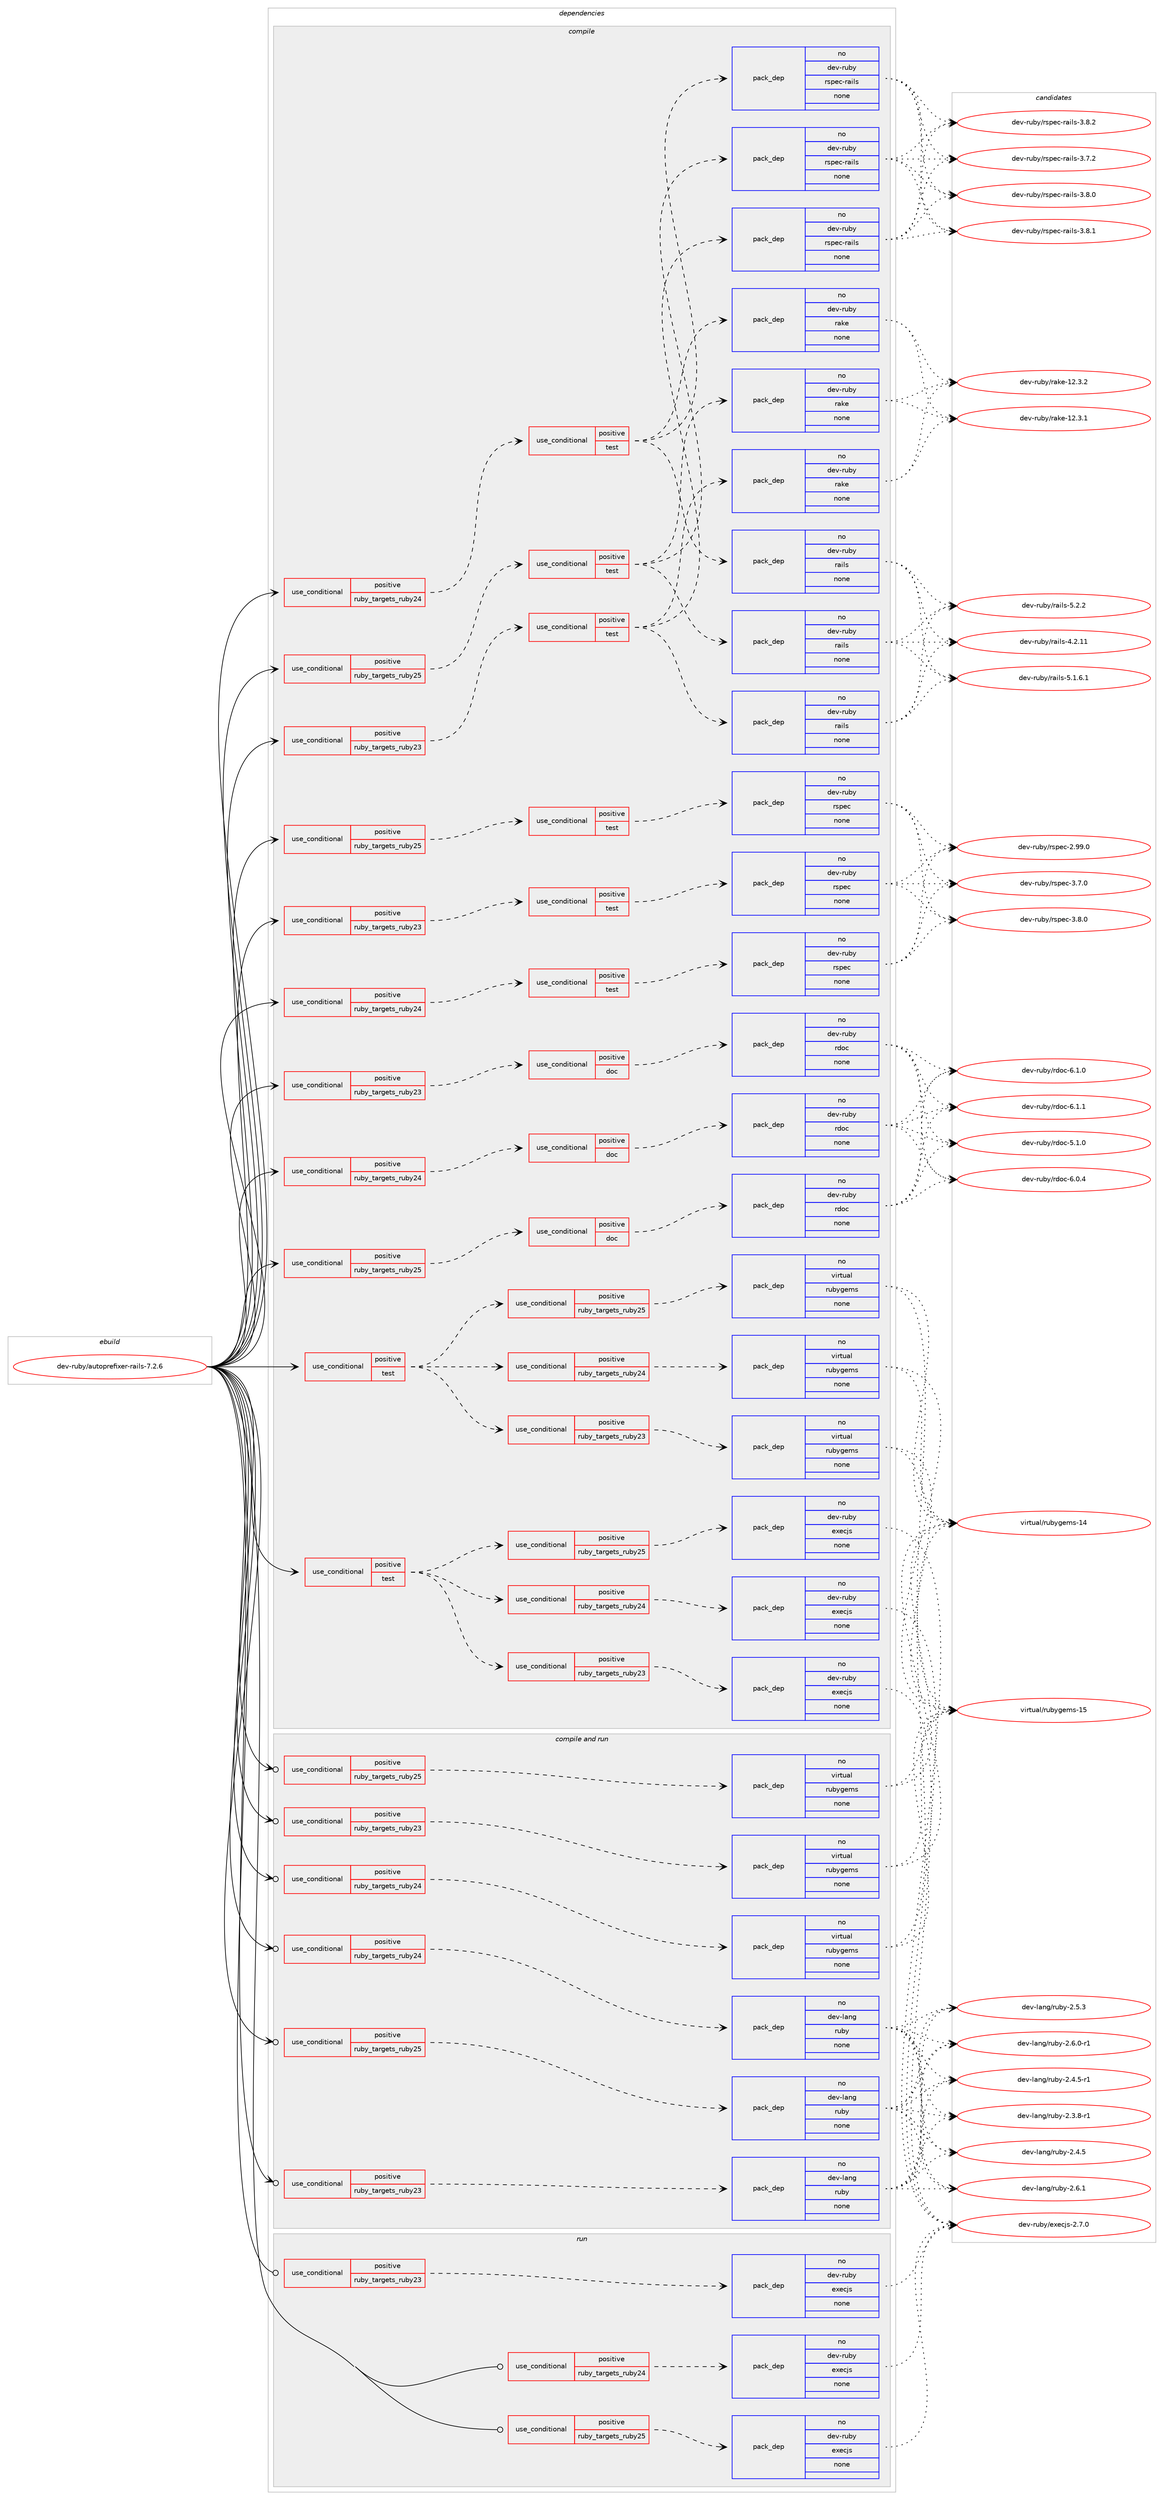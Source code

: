 digraph prolog {

# *************
# Graph options
# *************

newrank=true;
concentrate=true;
compound=true;
graph [rankdir=LR,fontname=Helvetica,fontsize=10,ranksep=1.5];#, ranksep=2.5, nodesep=0.2];
edge  [arrowhead=vee];
node  [fontname=Helvetica,fontsize=10];

# **********
# The ebuild
# **********

subgraph cluster_leftcol {
color=gray;
rank=same;
label=<<i>ebuild</i>>;
id [label="dev-ruby/autoprefixer-rails-7.2.6", color=red, width=4, href="../dev-ruby/autoprefixer-rails-7.2.6.svg"];
}

# ****************
# The dependencies
# ****************

subgraph cluster_midcol {
color=gray;
label=<<i>dependencies</i>>;
subgraph cluster_compile {
fillcolor="#eeeeee";
style=filled;
label=<<i>compile</i>>;
subgraph cond393991 {
dependency1482179 [label=<<TABLE BORDER="0" CELLBORDER="1" CELLSPACING="0" CELLPADDING="4"><TR><TD ROWSPAN="3" CELLPADDING="10">use_conditional</TD></TR><TR><TD>positive</TD></TR><TR><TD>ruby_targets_ruby23</TD></TR></TABLE>>, shape=none, color=red];
subgraph cond393992 {
dependency1482180 [label=<<TABLE BORDER="0" CELLBORDER="1" CELLSPACING="0" CELLPADDING="4"><TR><TD ROWSPAN="3" CELLPADDING="10">use_conditional</TD></TR><TR><TD>positive</TD></TR><TR><TD>doc</TD></TR></TABLE>>, shape=none, color=red];
subgraph pack1064756 {
dependency1482181 [label=<<TABLE BORDER="0" CELLBORDER="1" CELLSPACING="0" CELLPADDING="4" WIDTH="220"><TR><TD ROWSPAN="6" CELLPADDING="30">pack_dep</TD></TR><TR><TD WIDTH="110">no</TD></TR><TR><TD>dev-ruby</TD></TR><TR><TD>rdoc</TD></TR><TR><TD>none</TD></TR><TR><TD></TD></TR></TABLE>>, shape=none, color=blue];
}
dependency1482180:e -> dependency1482181:w [weight=20,style="dashed",arrowhead="vee"];
}
dependency1482179:e -> dependency1482180:w [weight=20,style="dashed",arrowhead="vee"];
}
id:e -> dependency1482179:w [weight=20,style="solid",arrowhead="vee"];
subgraph cond393993 {
dependency1482182 [label=<<TABLE BORDER="0" CELLBORDER="1" CELLSPACING="0" CELLPADDING="4"><TR><TD ROWSPAN="3" CELLPADDING="10">use_conditional</TD></TR><TR><TD>positive</TD></TR><TR><TD>ruby_targets_ruby23</TD></TR></TABLE>>, shape=none, color=red];
subgraph cond393994 {
dependency1482183 [label=<<TABLE BORDER="0" CELLBORDER="1" CELLSPACING="0" CELLPADDING="4"><TR><TD ROWSPAN="3" CELLPADDING="10">use_conditional</TD></TR><TR><TD>positive</TD></TR><TR><TD>test</TD></TR></TABLE>>, shape=none, color=red];
subgraph pack1064757 {
dependency1482184 [label=<<TABLE BORDER="0" CELLBORDER="1" CELLSPACING="0" CELLPADDING="4" WIDTH="220"><TR><TD ROWSPAN="6" CELLPADDING="30">pack_dep</TD></TR><TR><TD WIDTH="110">no</TD></TR><TR><TD>dev-ruby</TD></TR><TR><TD>rails</TD></TR><TR><TD>none</TD></TR><TR><TD></TD></TR></TABLE>>, shape=none, color=blue];
}
dependency1482183:e -> dependency1482184:w [weight=20,style="dashed",arrowhead="vee"];
subgraph pack1064758 {
dependency1482185 [label=<<TABLE BORDER="0" CELLBORDER="1" CELLSPACING="0" CELLPADDING="4" WIDTH="220"><TR><TD ROWSPAN="6" CELLPADDING="30">pack_dep</TD></TR><TR><TD WIDTH="110">no</TD></TR><TR><TD>dev-ruby</TD></TR><TR><TD>rake</TD></TR><TR><TD>none</TD></TR><TR><TD></TD></TR></TABLE>>, shape=none, color=blue];
}
dependency1482183:e -> dependency1482185:w [weight=20,style="dashed",arrowhead="vee"];
subgraph pack1064759 {
dependency1482186 [label=<<TABLE BORDER="0" CELLBORDER="1" CELLSPACING="0" CELLPADDING="4" WIDTH="220"><TR><TD ROWSPAN="6" CELLPADDING="30">pack_dep</TD></TR><TR><TD WIDTH="110">no</TD></TR><TR><TD>dev-ruby</TD></TR><TR><TD>rspec-rails</TD></TR><TR><TD>none</TD></TR><TR><TD></TD></TR></TABLE>>, shape=none, color=blue];
}
dependency1482183:e -> dependency1482186:w [weight=20,style="dashed",arrowhead="vee"];
}
dependency1482182:e -> dependency1482183:w [weight=20,style="dashed",arrowhead="vee"];
}
id:e -> dependency1482182:w [weight=20,style="solid",arrowhead="vee"];
subgraph cond393995 {
dependency1482187 [label=<<TABLE BORDER="0" CELLBORDER="1" CELLSPACING="0" CELLPADDING="4"><TR><TD ROWSPAN="3" CELLPADDING="10">use_conditional</TD></TR><TR><TD>positive</TD></TR><TR><TD>ruby_targets_ruby23</TD></TR></TABLE>>, shape=none, color=red];
subgraph cond393996 {
dependency1482188 [label=<<TABLE BORDER="0" CELLBORDER="1" CELLSPACING="0" CELLPADDING="4"><TR><TD ROWSPAN="3" CELLPADDING="10">use_conditional</TD></TR><TR><TD>positive</TD></TR><TR><TD>test</TD></TR></TABLE>>, shape=none, color=red];
subgraph pack1064760 {
dependency1482189 [label=<<TABLE BORDER="0" CELLBORDER="1" CELLSPACING="0" CELLPADDING="4" WIDTH="220"><TR><TD ROWSPAN="6" CELLPADDING="30">pack_dep</TD></TR><TR><TD WIDTH="110">no</TD></TR><TR><TD>dev-ruby</TD></TR><TR><TD>rspec</TD></TR><TR><TD>none</TD></TR><TR><TD></TD></TR></TABLE>>, shape=none, color=blue];
}
dependency1482188:e -> dependency1482189:w [weight=20,style="dashed",arrowhead="vee"];
}
dependency1482187:e -> dependency1482188:w [weight=20,style="dashed",arrowhead="vee"];
}
id:e -> dependency1482187:w [weight=20,style="solid",arrowhead="vee"];
subgraph cond393997 {
dependency1482190 [label=<<TABLE BORDER="0" CELLBORDER="1" CELLSPACING="0" CELLPADDING="4"><TR><TD ROWSPAN="3" CELLPADDING="10">use_conditional</TD></TR><TR><TD>positive</TD></TR><TR><TD>ruby_targets_ruby24</TD></TR></TABLE>>, shape=none, color=red];
subgraph cond393998 {
dependency1482191 [label=<<TABLE BORDER="0" CELLBORDER="1" CELLSPACING="0" CELLPADDING="4"><TR><TD ROWSPAN="3" CELLPADDING="10">use_conditional</TD></TR><TR><TD>positive</TD></TR><TR><TD>doc</TD></TR></TABLE>>, shape=none, color=red];
subgraph pack1064761 {
dependency1482192 [label=<<TABLE BORDER="0" CELLBORDER="1" CELLSPACING="0" CELLPADDING="4" WIDTH="220"><TR><TD ROWSPAN="6" CELLPADDING="30">pack_dep</TD></TR><TR><TD WIDTH="110">no</TD></TR><TR><TD>dev-ruby</TD></TR><TR><TD>rdoc</TD></TR><TR><TD>none</TD></TR><TR><TD></TD></TR></TABLE>>, shape=none, color=blue];
}
dependency1482191:e -> dependency1482192:w [weight=20,style="dashed",arrowhead="vee"];
}
dependency1482190:e -> dependency1482191:w [weight=20,style="dashed",arrowhead="vee"];
}
id:e -> dependency1482190:w [weight=20,style="solid",arrowhead="vee"];
subgraph cond393999 {
dependency1482193 [label=<<TABLE BORDER="0" CELLBORDER="1" CELLSPACING="0" CELLPADDING="4"><TR><TD ROWSPAN="3" CELLPADDING="10">use_conditional</TD></TR><TR><TD>positive</TD></TR><TR><TD>ruby_targets_ruby24</TD></TR></TABLE>>, shape=none, color=red];
subgraph cond394000 {
dependency1482194 [label=<<TABLE BORDER="0" CELLBORDER="1" CELLSPACING="0" CELLPADDING="4"><TR><TD ROWSPAN="3" CELLPADDING="10">use_conditional</TD></TR><TR><TD>positive</TD></TR><TR><TD>test</TD></TR></TABLE>>, shape=none, color=red];
subgraph pack1064762 {
dependency1482195 [label=<<TABLE BORDER="0" CELLBORDER="1" CELLSPACING="0" CELLPADDING="4" WIDTH="220"><TR><TD ROWSPAN="6" CELLPADDING="30">pack_dep</TD></TR><TR><TD WIDTH="110">no</TD></TR><TR><TD>dev-ruby</TD></TR><TR><TD>rails</TD></TR><TR><TD>none</TD></TR><TR><TD></TD></TR></TABLE>>, shape=none, color=blue];
}
dependency1482194:e -> dependency1482195:w [weight=20,style="dashed",arrowhead="vee"];
subgraph pack1064763 {
dependency1482196 [label=<<TABLE BORDER="0" CELLBORDER="1" CELLSPACING="0" CELLPADDING="4" WIDTH="220"><TR><TD ROWSPAN="6" CELLPADDING="30">pack_dep</TD></TR><TR><TD WIDTH="110">no</TD></TR><TR><TD>dev-ruby</TD></TR><TR><TD>rake</TD></TR><TR><TD>none</TD></TR><TR><TD></TD></TR></TABLE>>, shape=none, color=blue];
}
dependency1482194:e -> dependency1482196:w [weight=20,style="dashed",arrowhead="vee"];
subgraph pack1064764 {
dependency1482197 [label=<<TABLE BORDER="0" CELLBORDER="1" CELLSPACING="0" CELLPADDING="4" WIDTH="220"><TR><TD ROWSPAN="6" CELLPADDING="30">pack_dep</TD></TR><TR><TD WIDTH="110">no</TD></TR><TR><TD>dev-ruby</TD></TR><TR><TD>rspec-rails</TD></TR><TR><TD>none</TD></TR><TR><TD></TD></TR></TABLE>>, shape=none, color=blue];
}
dependency1482194:e -> dependency1482197:w [weight=20,style="dashed",arrowhead="vee"];
}
dependency1482193:e -> dependency1482194:w [weight=20,style="dashed",arrowhead="vee"];
}
id:e -> dependency1482193:w [weight=20,style="solid",arrowhead="vee"];
subgraph cond394001 {
dependency1482198 [label=<<TABLE BORDER="0" CELLBORDER="1" CELLSPACING="0" CELLPADDING="4"><TR><TD ROWSPAN="3" CELLPADDING="10">use_conditional</TD></TR><TR><TD>positive</TD></TR><TR><TD>ruby_targets_ruby24</TD></TR></TABLE>>, shape=none, color=red];
subgraph cond394002 {
dependency1482199 [label=<<TABLE BORDER="0" CELLBORDER="1" CELLSPACING="0" CELLPADDING="4"><TR><TD ROWSPAN="3" CELLPADDING="10">use_conditional</TD></TR><TR><TD>positive</TD></TR><TR><TD>test</TD></TR></TABLE>>, shape=none, color=red];
subgraph pack1064765 {
dependency1482200 [label=<<TABLE BORDER="0" CELLBORDER="1" CELLSPACING="0" CELLPADDING="4" WIDTH="220"><TR><TD ROWSPAN="6" CELLPADDING="30">pack_dep</TD></TR><TR><TD WIDTH="110">no</TD></TR><TR><TD>dev-ruby</TD></TR><TR><TD>rspec</TD></TR><TR><TD>none</TD></TR><TR><TD></TD></TR></TABLE>>, shape=none, color=blue];
}
dependency1482199:e -> dependency1482200:w [weight=20,style="dashed",arrowhead="vee"];
}
dependency1482198:e -> dependency1482199:w [weight=20,style="dashed",arrowhead="vee"];
}
id:e -> dependency1482198:w [weight=20,style="solid",arrowhead="vee"];
subgraph cond394003 {
dependency1482201 [label=<<TABLE BORDER="0" CELLBORDER="1" CELLSPACING="0" CELLPADDING="4"><TR><TD ROWSPAN="3" CELLPADDING="10">use_conditional</TD></TR><TR><TD>positive</TD></TR><TR><TD>ruby_targets_ruby25</TD></TR></TABLE>>, shape=none, color=red];
subgraph cond394004 {
dependency1482202 [label=<<TABLE BORDER="0" CELLBORDER="1" CELLSPACING="0" CELLPADDING="4"><TR><TD ROWSPAN="3" CELLPADDING="10">use_conditional</TD></TR><TR><TD>positive</TD></TR><TR><TD>doc</TD></TR></TABLE>>, shape=none, color=red];
subgraph pack1064766 {
dependency1482203 [label=<<TABLE BORDER="0" CELLBORDER="1" CELLSPACING="0" CELLPADDING="4" WIDTH="220"><TR><TD ROWSPAN="6" CELLPADDING="30">pack_dep</TD></TR><TR><TD WIDTH="110">no</TD></TR><TR><TD>dev-ruby</TD></TR><TR><TD>rdoc</TD></TR><TR><TD>none</TD></TR><TR><TD></TD></TR></TABLE>>, shape=none, color=blue];
}
dependency1482202:e -> dependency1482203:w [weight=20,style="dashed",arrowhead="vee"];
}
dependency1482201:e -> dependency1482202:w [weight=20,style="dashed",arrowhead="vee"];
}
id:e -> dependency1482201:w [weight=20,style="solid",arrowhead="vee"];
subgraph cond394005 {
dependency1482204 [label=<<TABLE BORDER="0" CELLBORDER="1" CELLSPACING="0" CELLPADDING="4"><TR><TD ROWSPAN="3" CELLPADDING="10">use_conditional</TD></TR><TR><TD>positive</TD></TR><TR><TD>ruby_targets_ruby25</TD></TR></TABLE>>, shape=none, color=red];
subgraph cond394006 {
dependency1482205 [label=<<TABLE BORDER="0" CELLBORDER="1" CELLSPACING="0" CELLPADDING="4"><TR><TD ROWSPAN="3" CELLPADDING="10">use_conditional</TD></TR><TR><TD>positive</TD></TR><TR><TD>test</TD></TR></TABLE>>, shape=none, color=red];
subgraph pack1064767 {
dependency1482206 [label=<<TABLE BORDER="0" CELLBORDER="1" CELLSPACING="0" CELLPADDING="4" WIDTH="220"><TR><TD ROWSPAN="6" CELLPADDING="30">pack_dep</TD></TR><TR><TD WIDTH="110">no</TD></TR><TR><TD>dev-ruby</TD></TR><TR><TD>rails</TD></TR><TR><TD>none</TD></TR><TR><TD></TD></TR></TABLE>>, shape=none, color=blue];
}
dependency1482205:e -> dependency1482206:w [weight=20,style="dashed",arrowhead="vee"];
subgraph pack1064768 {
dependency1482207 [label=<<TABLE BORDER="0" CELLBORDER="1" CELLSPACING="0" CELLPADDING="4" WIDTH="220"><TR><TD ROWSPAN="6" CELLPADDING="30">pack_dep</TD></TR><TR><TD WIDTH="110">no</TD></TR><TR><TD>dev-ruby</TD></TR><TR><TD>rake</TD></TR><TR><TD>none</TD></TR><TR><TD></TD></TR></TABLE>>, shape=none, color=blue];
}
dependency1482205:e -> dependency1482207:w [weight=20,style="dashed",arrowhead="vee"];
subgraph pack1064769 {
dependency1482208 [label=<<TABLE BORDER="0" CELLBORDER="1" CELLSPACING="0" CELLPADDING="4" WIDTH="220"><TR><TD ROWSPAN="6" CELLPADDING="30">pack_dep</TD></TR><TR><TD WIDTH="110">no</TD></TR><TR><TD>dev-ruby</TD></TR><TR><TD>rspec-rails</TD></TR><TR><TD>none</TD></TR><TR><TD></TD></TR></TABLE>>, shape=none, color=blue];
}
dependency1482205:e -> dependency1482208:w [weight=20,style="dashed",arrowhead="vee"];
}
dependency1482204:e -> dependency1482205:w [weight=20,style="dashed",arrowhead="vee"];
}
id:e -> dependency1482204:w [weight=20,style="solid",arrowhead="vee"];
subgraph cond394007 {
dependency1482209 [label=<<TABLE BORDER="0" CELLBORDER="1" CELLSPACING="0" CELLPADDING="4"><TR><TD ROWSPAN="3" CELLPADDING="10">use_conditional</TD></TR><TR><TD>positive</TD></TR><TR><TD>ruby_targets_ruby25</TD></TR></TABLE>>, shape=none, color=red];
subgraph cond394008 {
dependency1482210 [label=<<TABLE BORDER="0" CELLBORDER="1" CELLSPACING="0" CELLPADDING="4"><TR><TD ROWSPAN="3" CELLPADDING="10">use_conditional</TD></TR><TR><TD>positive</TD></TR><TR><TD>test</TD></TR></TABLE>>, shape=none, color=red];
subgraph pack1064770 {
dependency1482211 [label=<<TABLE BORDER="0" CELLBORDER="1" CELLSPACING="0" CELLPADDING="4" WIDTH="220"><TR><TD ROWSPAN="6" CELLPADDING="30">pack_dep</TD></TR><TR><TD WIDTH="110">no</TD></TR><TR><TD>dev-ruby</TD></TR><TR><TD>rspec</TD></TR><TR><TD>none</TD></TR><TR><TD></TD></TR></TABLE>>, shape=none, color=blue];
}
dependency1482210:e -> dependency1482211:w [weight=20,style="dashed",arrowhead="vee"];
}
dependency1482209:e -> dependency1482210:w [weight=20,style="dashed",arrowhead="vee"];
}
id:e -> dependency1482209:w [weight=20,style="solid",arrowhead="vee"];
subgraph cond394009 {
dependency1482212 [label=<<TABLE BORDER="0" CELLBORDER="1" CELLSPACING="0" CELLPADDING="4"><TR><TD ROWSPAN="3" CELLPADDING="10">use_conditional</TD></TR><TR><TD>positive</TD></TR><TR><TD>test</TD></TR></TABLE>>, shape=none, color=red];
subgraph cond394010 {
dependency1482213 [label=<<TABLE BORDER="0" CELLBORDER="1" CELLSPACING="0" CELLPADDING="4"><TR><TD ROWSPAN="3" CELLPADDING="10">use_conditional</TD></TR><TR><TD>positive</TD></TR><TR><TD>ruby_targets_ruby23</TD></TR></TABLE>>, shape=none, color=red];
subgraph pack1064771 {
dependency1482214 [label=<<TABLE BORDER="0" CELLBORDER="1" CELLSPACING="0" CELLPADDING="4" WIDTH="220"><TR><TD ROWSPAN="6" CELLPADDING="30">pack_dep</TD></TR><TR><TD WIDTH="110">no</TD></TR><TR><TD>dev-ruby</TD></TR><TR><TD>execjs</TD></TR><TR><TD>none</TD></TR><TR><TD></TD></TR></TABLE>>, shape=none, color=blue];
}
dependency1482213:e -> dependency1482214:w [weight=20,style="dashed",arrowhead="vee"];
}
dependency1482212:e -> dependency1482213:w [weight=20,style="dashed",arrowhead="vee"];
subgraph cond394011 {
dependency1482215 [label=<<TABLE BORDER="0" CELLBORDER="1" CELLSPACING="0" CELLPADDING="4"><TR><TD ROWSPAN="3" CELLPADDING="10">use_conditional</TD></TR><TR><TD>positive</TD></TR><TR><TD>ruby_targets_ruby24</TD></TR></TABLE>>, shape=none, color=red];
subgraph pack1064772 {
dependency1482216 [label=<<TABLE BORDER="0" CELLBORDER="1" CELLSPACING="0" CELLPADDING="4" WIDTH="220"><TR><TD ROWSPAN="6" CELLPADDING="30">pack_dep</TD></TR><TR><TD WIDTH="110">no</TD></TR><TR><TD>dev-ruby</TD></TR><TR><TD>execjs</TD></TR><TR><TD>none</TD></TR><TR><TD></TD></TR></TABLE>>, shape=none, color=blue];
}
dependency1482215:e -> dependency1482216:w [weight=20,style="dashed",arrowhead="vee"];
}
dependency1482212:e -> dependency1482215:w [weight=20,style="dashed",arrowhead="vee"];
subgraph cond394012 {
dependency1482217 [label=<<TABLE BORDER="0" CELLBORDER="1" CELLSPACING="0" CELLPADDING="4"><TR><TD ROWSPAN="3" CELLPADDING="10">use_conditional</TD></TR><TR><TD>positive</TD></TR><TR><TD>ruby_targets_ruby25</TD></TR></TABLE>>, shape=none, color=red];
subgraph pack1064773 {
dependency1482218 [label=<<TABLE BORDER="0" CELLBORDER="1" CELLSPACING="0" CELLPADDING="4" WIDTH="220"><TR><TD ROWSPAN="6" CELLPADDING="30">pack_dep</TD></TR><TR><TD WIDTH="110">no</TD></TR><TR><TD>dev-ruby</TD></TR><TR><TD>execjs</TD></TR><TR><TD>none</TD></TR><TR><TD></TD></TR></TABLE>>, shape=none, color=blue];
}
dependency1482217:e -> dependency1482218:w [weight=20,style="dashed",arrowhead="vee"];
}
dependency1482212:e -> dependency1482217:w [weight=20,style="dashed",arrowhead="vee"];
}
id:e -> dependency1482212:w [weight=20,style="solid",arrowhead="vee"];
subgraph cond394013 {
dependency1482219 [label=<<TABLE BORDER="0" CELLBORDER="1" CELLSPACING="0" CELLPADDING="4"><TR><TD ROWSPAN="3" CELLPADDING="10">use_conditional</TD></TR><TR><TD>positive</TD></TR><TR><TD>test</TD></TR></TABLE>>, shape=none, color=red];
subgraph cond394014 {
dependency1482220 [label=<<TABLE BORDER="0" CELLBORDER="1" CELLSPACING="0" CELLPADDING="4"><TR><TD ROWSPAN="3" CELLPADDING="10">use_conditional</TD></TR><TR><TD>positive</TD></TR><TR><TD>ruby_targets_ruby23</TD></TR></TABLE>>, shape=none, color=red];
subgraph pack1064774 {
dependency1482221 [label=<<TABLE BORDER="0" CELLBORDER="1" CELLSPACING="0" CELLPADDING="4" WIDTH="220"><TR><TD ROWSPAN="6" CELLPADDING="30">pack_dep</TD></TR><TR><TD WIDTH="110">no</TD></TR><TR><TD>virtual</TD></TR><TR><TD>rubygems</TD></TR><TR><TD>none</TD></TR><TR><TD></TD></TR></TABLE>>, shape=none, color=blue];
}
dependency1482220:e -> dependency1482221:w [weight=20,style="dashed",arrowhead="vee"];
}
dependency1482219:e -> dependency1482220:w [weight=20,style="dashed",arrowhead="vee"];
subgraph cond394015 {
dependency1482222 [label=<<TABLE BORDER="0" CELLBORDER="1" CELLSPACING="0" CELLPADDING="4"><TR><TD ROWSPAN="3" CELLPADDING="10">use_conditional</TD></TR><TR><TD>positive</TD></TR><TR><TD>ruby_targets_ruby24</TD></TR></TABLE>>, shape=none, color=red];
subgraph pack1064775 {
dependency1482223 [label=<<TABLE BORDER="0" CELLBORDER="1" CELLSPACING="0" CELLPADDING="4" WIDTH="220"><TR><TD ROWSPAN="6" CELLPADDING="30">pack_dep</TD></TR><TR><TD WIDTH="110">no</TD></TR><TR><TD>virtual</TD></TR><TR><TD>rubygems</TD></TR><TR><TD>none</TD></TR><TR><TD></TD></TR></TABLE>>, shape=none, color=blue];
}
dependency1482222:e -> dependency1482223:w [weight=20,style="dashed",arrowhead="vee"];
}
dependency1482219:e -> dependency1482222:w [weight=20,style="dashed",arrowhead="vee"];
subgraph cond394016 {
dependency1482224 [label=<<TABLE BORDER="0" CELLBORDER="1" CELLSPACING="0" CELLPADDING="4"><TR><TD ROWSPAN="3" CELLPADDING="10">use_conditional</TD></TR><TR><TD>positive</TD></TR><TR><TD>ruby_targets_ruby25</TD></TR></TABLE>>, shape=none, color=red];
subgraph pack1064776 {
dependency1482225 [label=<<TABLE BORDER="0" CELLBORDER="1" CELLSPACING="0" CELLPADDING="4" WIDTH="220"><TR><TD ROWSPAN="6" CELLPADDING="30">pack_dep</TD></TR><TR><TD WIDTH="110">no</TD></TR><TR><TD>virtual</TD></TR><TR><TD>rubygems</TD></TR><TR><TD>none</TD></TR><TR><TD></TD></TR></TABLE>>, shape=none, color=blue];
}
dependency1482224:e -> dependency1482225:w [weight=20,style="dashed",arrowhead="vee"];
}
dependency1482219:e -> dependency1482224:w [weight=20,style="dashed",arrowhead="vee"];
}
id:e -> dependency1482219:w [weight=20,style="solid",arrowhead="vee"];
}
subgraph cluster_compileandrun {
fillcolor="#eeeeee";
style=filled;
label=<<i>compile and run</i>>;
subgraph cond394017 {
dependency1482226 [label=<<TABLE BORDER="0" CELLBORDER="1" CELLSPACING="0" CELLPADDING="4"><TR><TD ROWSPAN="3" CELLPADDING="10">use_conditional</TD></TR><TR><TD>positive</TD></TR><TR><TD>ruby_targets_ruby23</TD></TR></TABLE>>, shape=none, color=red];
subgraph pack1064777 {
dependency1482227 [label=<<TABLE BORDER="0" CELLBORDER="1" CELLSPACING="0" CELLPADDING="4" WIDTH="220"><TR><TD ROWSPAN="6" CELLPADDING="30">pack_dep</TD></TR><TR><TD WIDTH="110">no</TD></TR><TR><TD>dev-lang</TD></TR><TR><TD>ruby</TD></TR><TR><TD>none</TD></TR><TR><TD></TD></TR></TABLE>>, shape=none, color=blue];
}
dependency1482226:e -> dependency1482227:w [weight=20,style="dashed",arrowhead="vee"];
}
id:e -> dependency1482226:w [weight=20,style="solid",arrowhead="odotvee"];
subgraph cond394018 {
dependency1482228 [label=<<TABLE BORDER="0" CELLBORDER="1" CELLSPACING="0" CELLPADDING="4"><TR><TD ROWSPAN="3" CELLPADDING="10">use_conditional</TD></TR><TR><TD>positive</TD></TR><TR><TD>ruby_targets_ruby23</TD></TR></TABLE>>, shape=none, color=red];
subgraph pack1064778 {
dependency1482229 [label=<<TABLE BORDER="0" CELLBORDER="1" CELLSPACING="0" CELLPADDING="4" WIDTH="220"><TR><TD ROWSPAN="6" CELLPADDING="30">pack_dep</TD></TR><TR><TD WIDTH="110">no</TD></TR><TR><TD>virtual</TD></TR><TR><TD>rubygems</TD></TR><TR><TD>none</TD></TR><TR><TD></TD></TR></TABLE>>, shape=none, color=blue];
}
dependency1482228:e -> dependency1482229:w [weight=20,style="dashed",arrowhead="vee"];
}
id:e -> dependency1482228:w [weight=20,style="solid",arrowhead="odotvee"];
subgraph cond394019 {
dependency1482230 [label=<<TABLE BORDER="0" CELLBORDER="1" CELLSPACING="0" CELLPADDING="4"><TR><TD ROWSPAN="3" CELLPADDING="10">use_conditional</TD></TR><TR><TD>positive</TD></TR><TR><TD>ruby_targets_ruby24</TD></TR></TABLE>>, shape=none, color=red];
subgraph pack1064779 {
dependency1482231 [label=<<TABLE BORDER="0" CELLBORDER="1" CELLSPACING="0" CELLPADDING="4" WIDTH="220"><TR><TD ROWSPAN="6" CELLPADDING="30">pack_dep</TD></TR><TR><TD WIDTH="110">no</TD></TR><TR><TD>dev-lang</TD></TR><TR><TD>ruby</TD></TR><TR><TD>none</TD></TR><TR><TD></TD></TR></TABLE>>, shape=none, color=blue];
}
dependency1482230:e -> dependency1482231:w [weight=20,style="dashed",arrowhead="vee"];
}
id:e -> dependency1482230:w [weight=20,style="solid",arrowhead="odotvee"];
subgraph cond394020 {
dependency1482232 [label=<<TABLE BORDER="0" CELLBORDER="1" CELLSPACING="0" CELLPADDING="4"><TR><TD ROWSPAN="3" CELLPADDING="10">use_conditional</TD></TR><TR><TD>positive</TD></TR><TR><TD>ruby_targets_ruby24</TD></TR></TABLE>>, shape=none, color=red];
subgraph pack1064780 {
dependency1482233 [label=<<TABLE BORDER="0" CELLBORDER="1" CELLSPACING="0" CELLPADDING="4" WIDTH="220"><TR><TD ROWSPAN="6" CELLPADDING="30">pack_dep</TD></TR><TR><TD WIDTH="110">no</TD></TR><TR><TD>virtual</TD></TR><TR><TD>rubygems</TD></TR><TR><TD>none</TD></TR><TR><TD></TD></TR></TABLE>>, shape=none, color=blue];
}
dependency1482232:e -> dependency1482233:w [weight=20,style="dashed",arrowhead="vee"];
}
id:e -> dependency1482232:w [weight=20,style="solid",arrowhead="odotvee"];
subgraph cond394021 {
dependency1482234 [label=<<TABLE BORDER="0" CELLBORDER="1" CELLSPACING="0" CELLPADDING="4"><TR><TD ROWSPAN="3" CELLPADDING="10">use_conditional</TD></TR><TR><TD>positive</TD></TR><TR><TD>ruby_targets_ruby25</TD></TR></TABLE>>, shape=none, color=red];
subgraph pack1064781 {
dependency1482235 [label=<<TABLE BORDER="0" CELLBORDER="1" CELLSPACING="0" CELLPADDING="4" WIDTH="220"><TR><TD ROWSPAN="6" CELLPADDING="30">pack_dep</TD></TR><TR><TD WIDTH="110">no</TD></TR><TR><TD>dev-lang</TD></TR><TR><TD>ruby</TD></TR><TR><TD>none</TD></TR><TR><TD></TD></TR></TABLE>>, shape=none, color=blue];
}
dependency1482234:e -> dependency1482235:w [weight=20,style="dashed",arrowhead="vee"];
}
id:e -> dependency1482234:w [weight=20,style="solid",arrowhead="odotvee"];
subgraph cond394022 {
dependency1482236 [label=<<TABLE BORDER="0" CELLBORDER="1" CELLSPACING="0" CELLPADDING="4"><TR><TD ROWSPAN="3" CELLPADDING="10">use_conditional</TD></TR><TR><TD>positive</TD></TR><TR><TD>ruby_targets_ruby25</TD></TR></TABLE>>, shape=none, color=red];
subgraph pack1064782 {
dependency1482237 [label=<<TABLE BORDER="0" CELLBORDER="1" CELLSPACING="0" CELLPADDING="4" WIDTH="220"><TR><TD ROWSPAN="6" CELLPADDING="30">pack_dep</TD></TR><TR><TD WIDTH="110">no</TD></TR><TR><TD>virtual</TD></TR><TR><TD>rubygems</TD></TR><TR><TD>none</TD></TR><TR><TD></TD></TR></TABLE>>, shape=none, color=blue];
}
dependency1482236:e -> dependency1482237:w [weight=20,style="dashed",arrowhead="vee"];
}
id:e -> dependency1482236:w [weight=20,style="solid",arrowhead="odotvee"];
}
subgraph cluster_run {
fillcolor="#eeeeee";
style=filled;
label=<<i>run</i>>;
subgraph cond394023 {
dependency1482238 [label=<<TABLE BORDER="0" CELLBORDER="1" CELLSPACING="0" CELLPADDING="4"><TR><TD ROWSPAN="3" CELLPADDING="10">use_conditional</TD></TR><TR><TD>positive</TD></TR><TR><TD>ruby_targets_ruby23</TD></TR></TABLE>>, shape=none, color=red];
subgraph pack1064783 {
dependency1482239 [label=<<TABLE BORDER="0" CELLBORDER="1" CELLSPACING="0" CELLPADDING="4" WIDTH="220"><TR><TD ROWSPAN="6" CELLPADDING="30">pack_dep</TD></TR><TR><TD WIDTH="110">no</TD></TR><TR><TD>dev-ruby</TD></TR><TR><TD>execjs</TD></TR><TR><TD>none</TD></TR><TR><TD></TD></TR></TABLE>>, shape=none, color=blue];
}
dependency1482238:e -> dependency1482239:w [weight=20,style="dashed",arrowhead="vee"];
}
id:e -> dependency1482238:w [weight=20,style="solid",arrowhead="odot"];
subgraph cond394024 {
dependency1482240 [label=<<TABLE BORDER="0" CELLBORDER="1" CELLSPACING="0" CELLPADDING="4"><TR><TD ROWSPAN="3" CELLPADDING="10">use_conditional</TD></TR><TR><TD>positive</TD></TR><TR><TD>ruby_targets_ruby24</TD></TR></TABLE>>, shape=none, color=red];
subgraph pack1064784 {
dependency1482241 [label=<<TABLE BORDER="0" CELLBORDER="1" CELLSPACING="0" CELLPADDING="4" WIDTH="220"><TR><TD ROWSPAN="6" CELLPADDING="30">pack_dep</TD></TR><TR><TD WIDTH="110">no</TD></TR><TR><TD>dev-ruby</TD></TR><TR><TD>execjs</TD></TR><TR><TD>none</TD></TR><TR><TD></TD></TR></TABLE>>, shape=none, color=blue];
}
dependency1482240:e -> dependency1482241:w [weight=20,style="dashed",arrowhead="vee"];
}
id:e -> dependency1482240:w [weight=20,style="solid",arrowhead="odot"];
subgraph cond394025 {
dependency1482242 [label=<<TABLE BORDER="0" CELLBORDER="1" CELLSPACING="0" CELLPADDING="4"><TR><TD ROWSPAN="3" CELLPADDING="10">use_conditional</TD></TR><TR><TD>positive</TD></TR><TR><TD>ruby_targets_ruby25</TD></TR></TABLE>>, shape=none, color=red];
subgraph pack1064785 {
dependency1482243 [label=<<TABLE BORDER="0" CELLBORDER="1" CELLSPACING="0" CELLPADDING="4" WIDTH="220"><TR><TD ROWSPAN="6" CELLPADDING="30">pack_dep</TD></TR><TR><TD WIDTH="110">no</TD></TR><TR><TD>dev-ruby</TD></TR><TR><TD>execjs</TD></TR><TR><TD>none</TD></TR><TR><TD></TD></TR></TABLE>>, shape=none, color=blue];
}
dependency1482242:e -> dependency1482243:w [weight=20,style="dashed",arrowhead="vee"];
}
id:e -> dependency1482242:w [weight=20,style="solid",arrowhead="odot"];
}
}

# **************
# The candidates
# **************

subgraph cluster_choices {
rank=same;
color=gray;
label=<<i>candidates</i>>;

subgraph choice1064756 {
color=black;
nodesep=1;
choice10010111845114117981214711410011199455346494648 [label="dev-ruby/rdoc-5.1.0", color=red, width=4,href="../dev-ruby/rdoc-5.1.0.svg"];
choice10010111845114117981214711410011199455446484652 [label="dev-ruby/rdoc-6.0.4", color=red, width=4,href="../dev-ruby/rdoc-6.0.4.svg"];
choice10010111845114117981214711410011199455446494648 [label="dev-ruby/rdoc-6.1.0", color=red, width=4,href="../dev-ruby/rdoc-6.1.0.svg"];
choice10010111845114117981214711410011199455446494649 [label="dev-ruby/rdoc-6.1.1", color=red, width=4,href="../dev-ruby/rdoc-6.1.1.svg"];
dependency1482181:e -> choice10010111845114117981214711410011199455346494648:w [style=dotted,weight="100"];
dependency1482181:e -> choice10010111845114117981214711410011199455446484652:w [style=dotted,weight="100"];
dependency1482181:e -> choice10010111845114117981214711410011199455446494648:w [style=dotted,weight="100"];
dependency1482181:e -> choice10010111845114117981214711410011199455446494649:w [style=dotted,weight="100"];
}
subgraph choice1064757 {
color=black;
nodesep=1;
choice1001011184511411798121471149710510811545524650464949 [label="dev-ruby/rails-4.2.11", color=red, width=4,href="../dev-ruby/rails-4.2.11.svg"];
choice100101118451141179812147114971051081154553464946544649 [label="dev-ruby/rails-5.1.6.1", color=red, width=4,href="../dev-ruby/rails-5.1.6.1.svg"];
choice10010111845114117981214711497105108115455346504650 [label="dev-ruby/rails-5.2.2", color=red, width=4,href="../dev-ruby/rails-5.2.2.svg"];
dependency1482184:e -> choice1001011184511411798121471149710510811545524650464949:w [style=dotted,weight="100"];
dependency1482184:e -> choice100101118451141179812147114971051081154553464946544649:w [style=dotted,weight="100"];
dependency1482184:e -> choice10010111845114117981214711497105108115455346504650:w [style=dotted,weight="100"];
}
subgraph choice1064758 {
color=black;
nodesep=1;
choice1001011184511411798121471149710710145495046514649 [label="dev-ruby/rake-12.3.1", color=red, width=4,href="../dev-ruby/rake-12.3.1.svg"];
choice1001011184511411798121471149710710145495046514650 [label="dev-ruby/rake-12.3.2", color=red, width=4,href="../dev-ruby/rake-12.3.2.svg"];
dependency1482185:e -> choice1001011184511411798121471149710710145495046514649:w [style=dotted,weight="100"];
dependency1482185:e -> choice1001011184511411798121471149710710145495046514650:w [style=dotted,weight="100"];
}
subgraph choice1064759 {
color=black;
nodesep=1;
choice100101118451141179812147114115112101994511497105108115455146554650 [label="dev-ruby/rspec-rails-3.7.2", color=red, width=4,href="../dev-ruby/rspec-rails-3.7.2.svg"];
choice100101118451141179812147114115112101994511497105108115455146564648 [label="dev-ruby/rspec-rails-3.8.0", color=red, width=4,href="../dev-ruby/rspec-rails-3.8.0.svg"];
choice100101118451141179812147114115112101994511497105108115455146564649 [label="dev-ruby/rspec-rails-3.8.1", color=red, width=4,href="../dev-ruby/rspec-rails-3.8.1.svg"];
choice100101118451141179812147114115112101994511497105108115455146564650 [label="dev-ruby/rspec-rails-3.8.2", color=red, width=4,href="../dev-ruby/rspec-rails-3.8.2.svg"];
dependency1482186:e -> choice100101118451141179812147114115112101994511497105108115455146554650:w [style=dotted,weight="100"];
dependency1482186:e -> choice100101118451141179812147114115112101994511497105108115455146564648:w [style=dotted,weight="100"];
dependency1482186:e -> choice100101118451141179812147114115112101994511497105108115455146564649:w [style=dotted,weight="100"];
dependency1482186:e -> choice100101118451141179812147114115112101994511497105108115455146564650:w [style=dotted,weight="100"];
}
subgraph choice1064760 {
color=black;
nodesep=1;
choice1001011184511411798121471141151121019945504657574648 [label="dev-ruby/rspec-2.99.0", color=red, width=4,href="../dev-ruby/rspec-2.99.0.svg"];
choice10010111845114117981214711411511210199455146554648 [label="dev-ruby/rspec-3.7.0", color=red, width=4,href="../dev-ruby/rspec-3.7.0.svg"];
choice10010111845114117981214711411511210199455146564648 [label="dev-ruby/rspec-3.8.0", color=red, width=4,href="../dev-ruby/rspec-3.8.0.svg"];
dependency1482189:e -> choice1001011184511411798121471141151121019945504657574648:w [style=dotted,weight="100"];
dependency1482189:e -> choice10010111845114117981214711411511210199455146554648:w [style=dotted,weight="100"];
dependency1482189:e -> choice10010111845114117981214711411511210199455146564648:w [style=dotted,weight="100"];
}
subgraph choice1064761 {
color=black;
nodesep=1;
choice10010111845114117981214711410011199455346494648 [label="dev-ruby/rdoc-5.1.0", color=red, width=4,href="../dev-ruby/rdoc-5.1.0.svg"];
choice10010111845114117981214711410011199455446484652 [label="dev-ruby/rdoc-6.0.4", color=red, width=4,href="../dev-ruby/rdoc-6.0.4.svg"];
choice10010111845114117981214711410011199455446494648 [label="dev-ruby/rdoc-6.1.0", color=red, width=4,href="../dev-ruby/rdoc-6.1.0.svg"];
choice10010111845114117981214711410011199455446494649 [label="dev-ruby/rdoc-6.1.1", color=red, width=4,href="../dev-ruby/rdoc-6.1.1.svg"];
dependency1482192:e -> choice10010111845114117981214711410011199455346494648:w [style=dotted,weight="100"];
dependency1482192:e -> choice10010111845114117981214711410011199455446484652:w [style=dotted,weight="100"];
dependency1482192:e -> choice10010111845114117981214711410011199455446494648:w [style=dotted,weight="100"];
dependency1482192:e -> choice10010111845114117981214711410011199455446494649:w [style=dotted,weight="100"];
}
subgraph choice1064762 {
color=black;
nodesep=1;
choice1001011184511411798121471149710510811545524650464949 [label="dev-ruby/rails-4.2.11", color=red, width=4,href="../dev-ruby/rails-4.2.11.svg"];
choice100101118451141179812147114971051081154553464946544649 [label="dev-ruby/rails-5.1.6.1", color=red, width=4,href="../dev-ruby/rails-5.1.6.1.svg"];
choice10010111845114117981214711497105108115455346504650 [label="dev-ruby/rails-5.2.2", color=red, width=4,href="../dev-ruby/rails-5.2.2.svg"];
dependency1482195:e -> choice1001011184511411798121471149710510811545524650464949:w [style=dotted,weight="100"];
dependency1482195:e -> choice100101118451141179812147114971051081154553464946544649:w [style=dotted,weight="100"];
dependency1482195:e -> choice10010111845114117981214711497105108115455346504650:w [style=dotted,weight="100"];
}
subgraph choice1064763 {
color=black;
nodesep=1;
choice1001011184511411798121471149710710145495046514649 [label="dev-ruby/rake-12.3.1", color=red, width=4,href="../dev-ruby/rake-12.3.1.svg"];
choice1001011184511411798121471149710710145495046514650 [label="dev-ruby/rake-12.3.2", color=red, width=4,href="../dev-ruby/rake-12.3.2.svg"];
dependency1482196:e -> choice1001011184511411798121471149710710145495046514649:w [style=dotted,weight="100"];
dependency1482196:e -> choice1001011184511411798121471149710710145495046514650:w [style=dotted,weight="100"];
}
subgraph choice1064764 {
color=black;
nodesep=1;
choice100101118451141179812147114115112101994511497105108115455146554650 [label="dev-ruby/rspec-rails-3.7.2", color=red, width=4,href="../dev-ruby/rspec-rails-3.7.2.svg"];
choice100101118451141179812147114115112101994511497105108115455146564648 [label="dev-ruby/rspec-rails-3.8.0", color=red, width=4,href="../dev-ruby/rspec-rails-3.8.0.svg"];
choice100101118451141179812147114115112101994511497105108115455146564649 [label="dev-ruby/rspec-rails-3.8.1", color=red, width=4,href="../dev-ruby/rspec-rails-3.8.1.svg"];
choice100101118451141179812147114115112101994511497105108115455146564650 [label="dev-ruby/rspec-rails-3.8.2", color=red, width=4,href="../dev-ruby/rspec-rails-3.8.2.svg"];
dependency1482197:e -> choice100101118451141179812147114115112101994511497105108115455146554650:w [style=dotted,weight="100"];
dependency1482197:e -> choice100101118451141179812147114115112101994511497105108115455146564648:w [style=dotted,weight="100"];
dependency1482197:e -> choice100101118451141179812147114115112101994511497105108115455146564649:w [style=dotted,weight="100"];
dependency1482197:e -> choice100101118451141179812147114115112101994511497105108115455146564650:w [style=dotted,weight="100"];
}
subgraph choice1064765 {
color=black;
nodesep=1;
choice1001011184511411798121471141151121019945504657574648 [label="dev-ruby/rspec-2.99.0", color=red, width=4,href="../dev-ruby/rspec-2.99.0.svg"];
choice10010111845114117981214711411511210199455146554648 [label="dev-ruby/rspec-3.7.0", color=red, width=4,href="../dev-ruby/rspec-3.7.0.svg"];
choice10010111845114117981214711411511210199455146564648 [label="dev-ruby/rspec-3.8.0", color=red, width=4,href="../dev-ruby/rspec-3.8.0.svg"];
dependency1482200:e -> choice1001011184511411798121471141151121019945504657574648:w [style=dotted,weight="100"];
dependency1482200:e -> choice10010111845114117981214711411511210199455146554648:w [style=dotted,weight="100"];
dependency1482200:e -> choice10010111845114117981214711411511210199455146564648:w [style=dotted,weight="100"];
}
subgraph choice1064766 {
color=black;
nodesep=1;
choice10010111845114117981214711410011199455346494648 [label="dev-ruby/rdoc-5.1.0", color=red, width=4,href="../dev-ruby/rdoc-5.1.0.svg"];
choice10010111845114117981214711410011199455446484652 [label="dev-ruby/rdoc-6.0.4", color=red, width=4,href="../dev-ruby/rdoc-6.0.4.svg"];
choice10010111845114117981214711410011199455446494648 [label="dev-ruby/rdoc-6.1.0", color=red, width=4,href="../dev-ruby/rdoc-6.1.0.svg"];
choice10010111845114117981214711410011199455446494649 [label="dev-ruby/rdoc-6.1.1", color=red, width=4,href="../dev-ruby/rdoc-6.1.1.svg"];
dependency1482203:e -> choice10010111845114117981214711410011199455346494648:w [style=dotted,weight="100"];
dependency1482203:e -> choice10010111845114117981214711410011199455446484652:w [style=dotted,weight="100"];
dependency1482203:e -> choice10010111845114117981214711410011199455446494648:w [style=dotted,weight="100"];
dependency1482203:e -> choice10010111845114117981214711410011199455446494649:w [style=dotted,weight="100"];
}
subgraph choice1064767 {
color=black;
nodesep=1;
choice1001011184511411798121471149710510811545524650464949 [label="dev-ruby/rails-4.2.11", color=red, width=4,href="../dev-ruby/rails-4.2.11.svg"];
choice100101118451141179812147114971051081154553464946544649 [label="dev-ruby/rails-5.1.6.1", color=red, width=4,href="../dev-ruby/rails-5.1.6.1.svg"];
choice10010111845114117981214711497105108115455346504650 [label="dev-ruby/rails-5.2.2", color=red, width=4,href="../dev-ruby/rails-5.2.2.svg"];
dependency1482206:e -> choice1001011184511411798121471149710510811545524650464949:w [style=dotted,weight="100"];
dependency1482206:e -> choice100101118451141179812147114971051081154553464946544649:w [style=dotted,weight="100"];
dependency1482206:e -> choice10010111845114117981214711497105108115455346504650:w [style=dotted,weight="100"];
}
subgraph choice1064768 {
color=black;
nodesep=1;
choice1001011184511411798121471149710710145495046514649 [label="dev-ruby/rake-12.3.1", color=red, width=4,href="../dev-ruby/rake-12.3.1.svg"];
choice1001011184511411798121471149710710145495046514650 [label="dev-ruby/rake-12.3.2", color=red, width=4,href="../dev-ruby/rake-12.3.2.svg"];
dependency1482207:e -> choice1001011184511411798121471149710710145495046514649:w [style=dotted,weight="100"];
dependency1482207:e -> choice1001011184511411798121471149710710145495046514650:w [style=dotted,weight="100"];
}
subgraph choice1064769 {
color=black;
nodesep=1;
choice100101118451141179812147114115112101994511497105108115455146554650 [label="dev-ruby/rspec-rails-3.7.2", color=red, width=4,href="../dev-ruby/rspec-rails-3.7.2.svg"];
choice100101118451141179812147114115112101994511497105108115455146564648 [label="dev-ruby/rspec-rails-3.8.0", color=red, width=4,href="../dev-ruby/rspec-rails-3.8.0.svg"];
choice100101118451141179812147114115112101994511497105108115455146564649 [label="dev-ruby/rspec-rails-3.8.1", color=red, width=4,href="../dev-ruby/rspec-rails-3.8.1.svg"];
choice100101118451141179812147114115112101994511497105108115455146564650 [label="dev-ruby/rspec-rails-3.8.2", color=red, width=4,href="../dev-ruby/rspec-rails-3.8.2.svg"];
dependency1482208:e -> choice100101118451141179812147114115112101994511497105108115455146554650:w [style=dotted,weight="100"];
dependency1482208:e -> choice100101118451141179812147114115112101994511497105108115455146564648:w [style=dotted,weight="100"];
dependency1482208:e -> choice100101118451141179812147114115112101994511497105108115455146564649:w [style=dotted,weight="100"];
dependency1482208:e -> choice100101118451141179812147114115112101994511497105108115455146564650:w [style=dotted,weight="100"];
}
subgraph choice1064770 {
color=black;
nodesep=1;
choice1001011184511411798121471141151121019945504657574648 [label="dev-ruby/rspec-2.99.0", color=red, width=4,href="../dev-ruby/rspec-2.99.0.svg"];
choice10010111845114117981214711411511210199455146554648 [label="dev-ruby/rspec-3.7.0", color=red, width=4,href="../dev-ruby/rspec-3.7.0.svg"];
choice10010111845114117981214711411511210199455146564648 [label="dev-ruby/rspec-3.8.0", color=red, width=4,href="../dev-ruby/rspec-3.8.0.svg"];
dependency1482211:e -> choice1001011184511411798121471141151121019945504657574648:w [style=dotted,weight="100"];
dependency1482211:e -> choice10010111845114117981214711411511210199455146554648:w [style=dotted,weight="100"];
dependency1482211:e -> choice10010111845114117981214711411511210199455146564648:w [style=dotted,weight="100"];
}
subgraph choice1064771 {
color=black;
nodesep=1;
choice10010111845114117981214710112010199106115455046554648 [label="dev-ruby/execjs-2.7.0", color=red, width=4,href="../dev-ruby/execjs-2.7.0.svg"];
dependency1482214:e -> choice10010111845114117981214710112010199106115455046554648:w [style=dotted,weight="100"];
}
subgraph choice1064772 {
color=black;
nodesep=1;
choice10010111845114117981214710112010199106115455046554648 [label="dev-ruby/execjs-2.7.0", color=red, width=4,href="../dev-ruby/execjs-2.7.0.svg"];
dependency1482216:e -> choice10010111845114117981214710112010199106115455046554648:w [style=dotted,weight="100"];
}
subgraph choice1064773 {
color=black;
nodesep=1;
choice10010111845114117981214710112010199106115455046554648 [label="dev-ruby/execjs-2.7.0", color=red, width=4,href="../dev-ruby/execjs-2.7.0.svg"];
dependency1482218:e -> choice10010111845114117981214710112010199106115455046554648:w [style=dotted,weight="100"];
}
subgraph choice1064774 {
color=black;
nodesep=1;
choice118105114116117971084711411798121103101109115454952 [label="virtual/rubygems-14", color=red, width=4,href="../virtual/rubygems-14.svg"];
choice118105114116117971084711411798121103101109115454953 [label="virtual/rubygems-15", color=red, width=4,href="../virtual/rubygems-15.svg"];
dependency1482221:e -> choice118105114116117971084711411798121103101109115454952:w [style=dotted,weight="100"];
dependency1482221:e -> choice118105114116117971084711411798121103101109115454953:w [style=dotted,weight="100"];
}
subgraph choice1064775 {
color=black;
nodesep=1;
choice118105114116117971084711411798121103101109115454952 [label="virtual/rubygems-14", color=red, width=4,href="../virtual/rubygems-14.svg"];
choice118105114116117971084711411798121103101109115454953 [label="virtual/rubygems-15", color=red, width=4,href="../virtual/rubygems-15.svg"];
dependency1482223:e -> choice118105114116117971084711411798121103101109115454952:w [style=dotted,weight="100"];
dependency1482223:e -> choice118105114116117971084711411798121103101109115454953:w [style=dotted,weight="100"];
}
subgraph choice1064776 {
color=black;
nodesep=1;
choice118105114116117971084711411798121103101109115454952 [label="virtual/rubygems-14", color=red, width=4,href="../virtual/rubygems-14.svg"];
choice118105114116117971084711411798121103101109115454953 [label="virtual/rubygems-15", color=red, width=4,href="../virtual/rubygems-15.svg"];
dependency1482225:e -> choice118105114116117971084711411798121103101109115454952:w [style=dotted,weight="100"];
dependency1482225:e -> choice118105114116117971084711411798121103101109115454953:w [style=dotted,weight="100"];
}
subgraph choice1064777 {
color=black;
nodesep=1;
choice100101118451089711010347114117981214550465146564511449 [label="dev-lang/ruby-2.3.8-r1", color=red, width=4,href="../dev-lang/ruby-2.3.8-r1.svg"];
choice10010111845108971101034711411798121455046524653 [label="dev-lang/ruby-2.4.5", color=red, width=4,href="../dev-lang/ruby-2.4.5.svg"];
choice100101118451089711010347114117981214550465246534511449 [label="dev-lang/ruby-2.4.5-r1", color=red, width=4,href="../dev-lang/ruby-2.4.5-r1.svg"];
choice10010111845108971101034711411798121455046534651 [label="dev-lang/ruby-2.5.3", color=red, width=4,href="../dev-lang/ruby-2.5.3.svg"];
choice100101118451089711010347114117981214550465446484511449 [label="dev-lang/ruby-2.6.0-r1", color=red, width=4,href="../dev-lang/ruby-2.6.0-r1.svg"];
choice10010111845108971101034711411798121455046544649 [label="dev-lang/ruby-2.6.1", color=red, width=4,href="../dev-lang/ruby-2.6.1.svg"];
dependency1482227:e -> choice100101118451089711010347114117981214550465146564511449:w [style=dotted,weight="100"];
dependency1482227:e -> choice10010111845108971101034711411798121455046524653:w [style=dotted,weight="100"];
dependency1482227:e -> choice100101118451089711010347114117981214550465246534511449:w [style=dotted,weight="100"];
dependency1482227:e -> choice10010111845108971101034711411798121455046534651:w [style=dotted,weight="100"];
dependency1482227:e -> choice100101118451089711010347114117981214550465446484511449:w [style=dotted,weight="100"];
dependency1482227:e -> choice10010111845108971101034711411798121455046544649:w [style=dotted,weight="100"];
}
subgraph choice1064778 {
color=black;
nodesep=1;
choice118105114116117971084711411798121103101109115454952 [label="virtual/rubygems-14", color=red, width=4,href="../virtual/rubygems-14.svg"];
choice118105114116117971084711411798121103101109115454953 [label="virtual/rubygems-15", color=red, width=4,href="../virtual/rubygems-15.svg"];
dependency1482229:e -> choice118105114116117971084711411798121103101109115454952:w [style=dotted,weight="100"];
dependency1482229:e -> choice118105114116117971084711411798121103101109115454953:w [style=dotted,weight="100"];
}
subgraph choice1064779 {
color=black;
nodesep=1;
choice100101118451089711010347114117981214550465146564511449 [label="dev-lang/ruby-2.3.8-r1", color=red, width=4,href="../dev-lang/ruby-2.3.8-r1.svg"];
choice10010111845108971101034711411798121455046524653 [label="dev-lang/ruby-2.4.5", color=red, width=4,href="../dev-lang/ruby-2.4.5.svg"];
choice100101118451089711010347114117981214550465246534511449 [label="dev-lang/ruby-2.4.5-r1", color=red, width=4,href="../dev-lang/ruby-2.4.5-r1.svg"];
choice10010111845108971101034711411798121455046534651 [label="dev-lang/ruby-2.5.3", color=red, width=4,href="../dev-lang/ruby-2.5.3.svg"];
choice100101118451089711010347114117981214550465446484511449 [label="dev-lang/ruby-2.6.0-r1", color=red, width=4,href="../dev-lang/ruby-2.6.0-r1.svg"];
choice10010111845108971101034711411798121455046544649 [label="dev-lang/ruby-2.6.1", color=red, width=4,href="../dev-lang/ruby-2.6.1.svg"];
dependency1482231:e -> choice100101118451089711010347114117981214550465146564511449:w [style=dotted,weight="100"];
dependency1482231:e -> choice10010111845108971101034711411798121455046524653:w [style=dotted,weight="100"];
dependency1482231:e -> choice100101118451089711010347114117981214550465246534511449:w [style=dotted,weight="100"];
dependency1482231:e -> choice10010111845108971101034711411798121455046534651:w [style=dotted,weight="100"];
dependency1482231:e -> choice100101118451089711010347114117981214550465446484511449:w [style=dotted,weight="100"];
dependency1482231:e -> choice10010111845108971101034711411798121455046544649:w [style=dotted,weight="100"];
}
subgraph choice1064780 {
color=black;
nodesep=1;
choice118105114116117971084711411798121103101109115454952 [label="virtual/rubygems-14", color=red, width=4,href="../virtual/rubygems-14.svg"];
choice118105114116117971084711411798121103101109115454953 [label="virtual/rubygems-15", color=red, width=4,href="../virtual/rubygems-15.svg"];
dependency1482233:e -> choice118105114116117971084711411798121103101109115454952:w [style=dotted,weight="100"];
dependency1482233:e -> choice118105114116117971084711411798121103101109115454953:w [style=dotted,weight="100"];
}
subgraph choice1064781 {
color=black;
nodesep=1;
choice100101118451089711010347114117981214550465146564511449 [label="dev-lang/ruby-2.3.8-r1", color=red, width=4,href="../dev-lang/ruby-2.3.8-r1.svg"];
choice10010111845108971101034711411798121455046524653 [label="dev-lang/ruby-2.4.5", color=red, width=4,href="../dev-lang/ruby-2.4.5.svg"];
choice100101118451089711010347114117981214550465246534511449 [label="dev-lang/ruby-2.4.5-r1", color=red, width=4,href="../dev-lang/ruby-2.4.5-r1.svg"];
choice10010111845108971101034711411798121455046534651 [label="dev-lang/ruby-2.5.3", color=red, width=4,href="../dev-lang/ruby-2.5.3.svg"];
choice100101118451089711010347114117981214550465446484511449 [label="dev-lang/ruby-2.6.0-r1", color=red, width=4,href="../dev-lang/ruby-2.6.0-r1.svg"];
choice10010111845108971101034711411798121455046544649 [label="dev-lang/ruby-2.6.1", color=red, width=4,href="../dev-lang/ruby-2.6.1.svg"];
dependency1482235:e -> choice100101118451089711010347114117981214550465146564511449:w [style=dotted,weight="100"];
dependency1482235:e -> choice10010111845108971101034711411798121455046524653:w [style=dotted,weight="100"];
dependency1482235:e -> choice100101118451089711010347114117981214550465246534511449:w [style=dotted,weight="100"];
dependency1482235:e -> choice10010111845108971101034711411798121455046534651:w [style=dotted,weight="100"];
dependency1482235:e -> choice100101118451089711010347114117981214550465446484511449:w [style=dotted,weight="100"];
dependency1482235:e -> choice10010111845108971101034711411798121455046544649:w [style=dotted,weight="100"];
}
subgraph choice1064782 {
color=black;
nodesep=1;
choice118105114116117971084711411798121103101109115454952 [label="virtual/rubygems-14", color=red, width=4,href="../virtual/rubygems-14.svg"];
choice118105114116117971084711411798121103101109115454953 [label="virtual/rubygems-15", color=red, width=4,href="../virtual/rubygems-15.svg"];
dependency1482237:e -> choice118105114116117971084711411798121103101109115454952:w [style=dotted,weight="100"];
dependency1482237:e -> choice118105114116117971084711411798121103101109115454953:w [style=dotted,weight="100"];
}
subgraph choice1064783 {
color=black;
nodesep=1;
choice10010111845114117981214710112010199106115455046554648 [label="dev-ruby/execjs-2.7.0", color=red, width=4,href="../dev-ruby/execjs-2.7.0.svg"];
dependency1482239:e -> choice10010111845114117981214710112010199106115455046554648:w [style=dotted,weight="100"];
}
subgraph choice1064784 {
color=black;
nodesep=1;
choice10010111845114117981214710112010199106115455046554648 [label="dev-ruby/execjs-2.7.0", color=red, width=4,href="../dev-ruby/execjs-2.7.0.svg"];
dependency1482241:e -> choice10010111845114117981214710112010199106115455046554648:w [style=dotted,weight="100"];
}
subgraph choice1064785 {
color=black;
nodesep=1;
choice10010111845114117981214710112010199106115455046554648 [label="dev-ruby/execjs-2.7.0", color=red, width=4,href="../dev-ruby/execjs-2.7.0.svg"];
dependency1482243:e -> choice10010111845114117981214710112010199106115455046554648:w [style=dotted,weight="100"];
}
}

}
